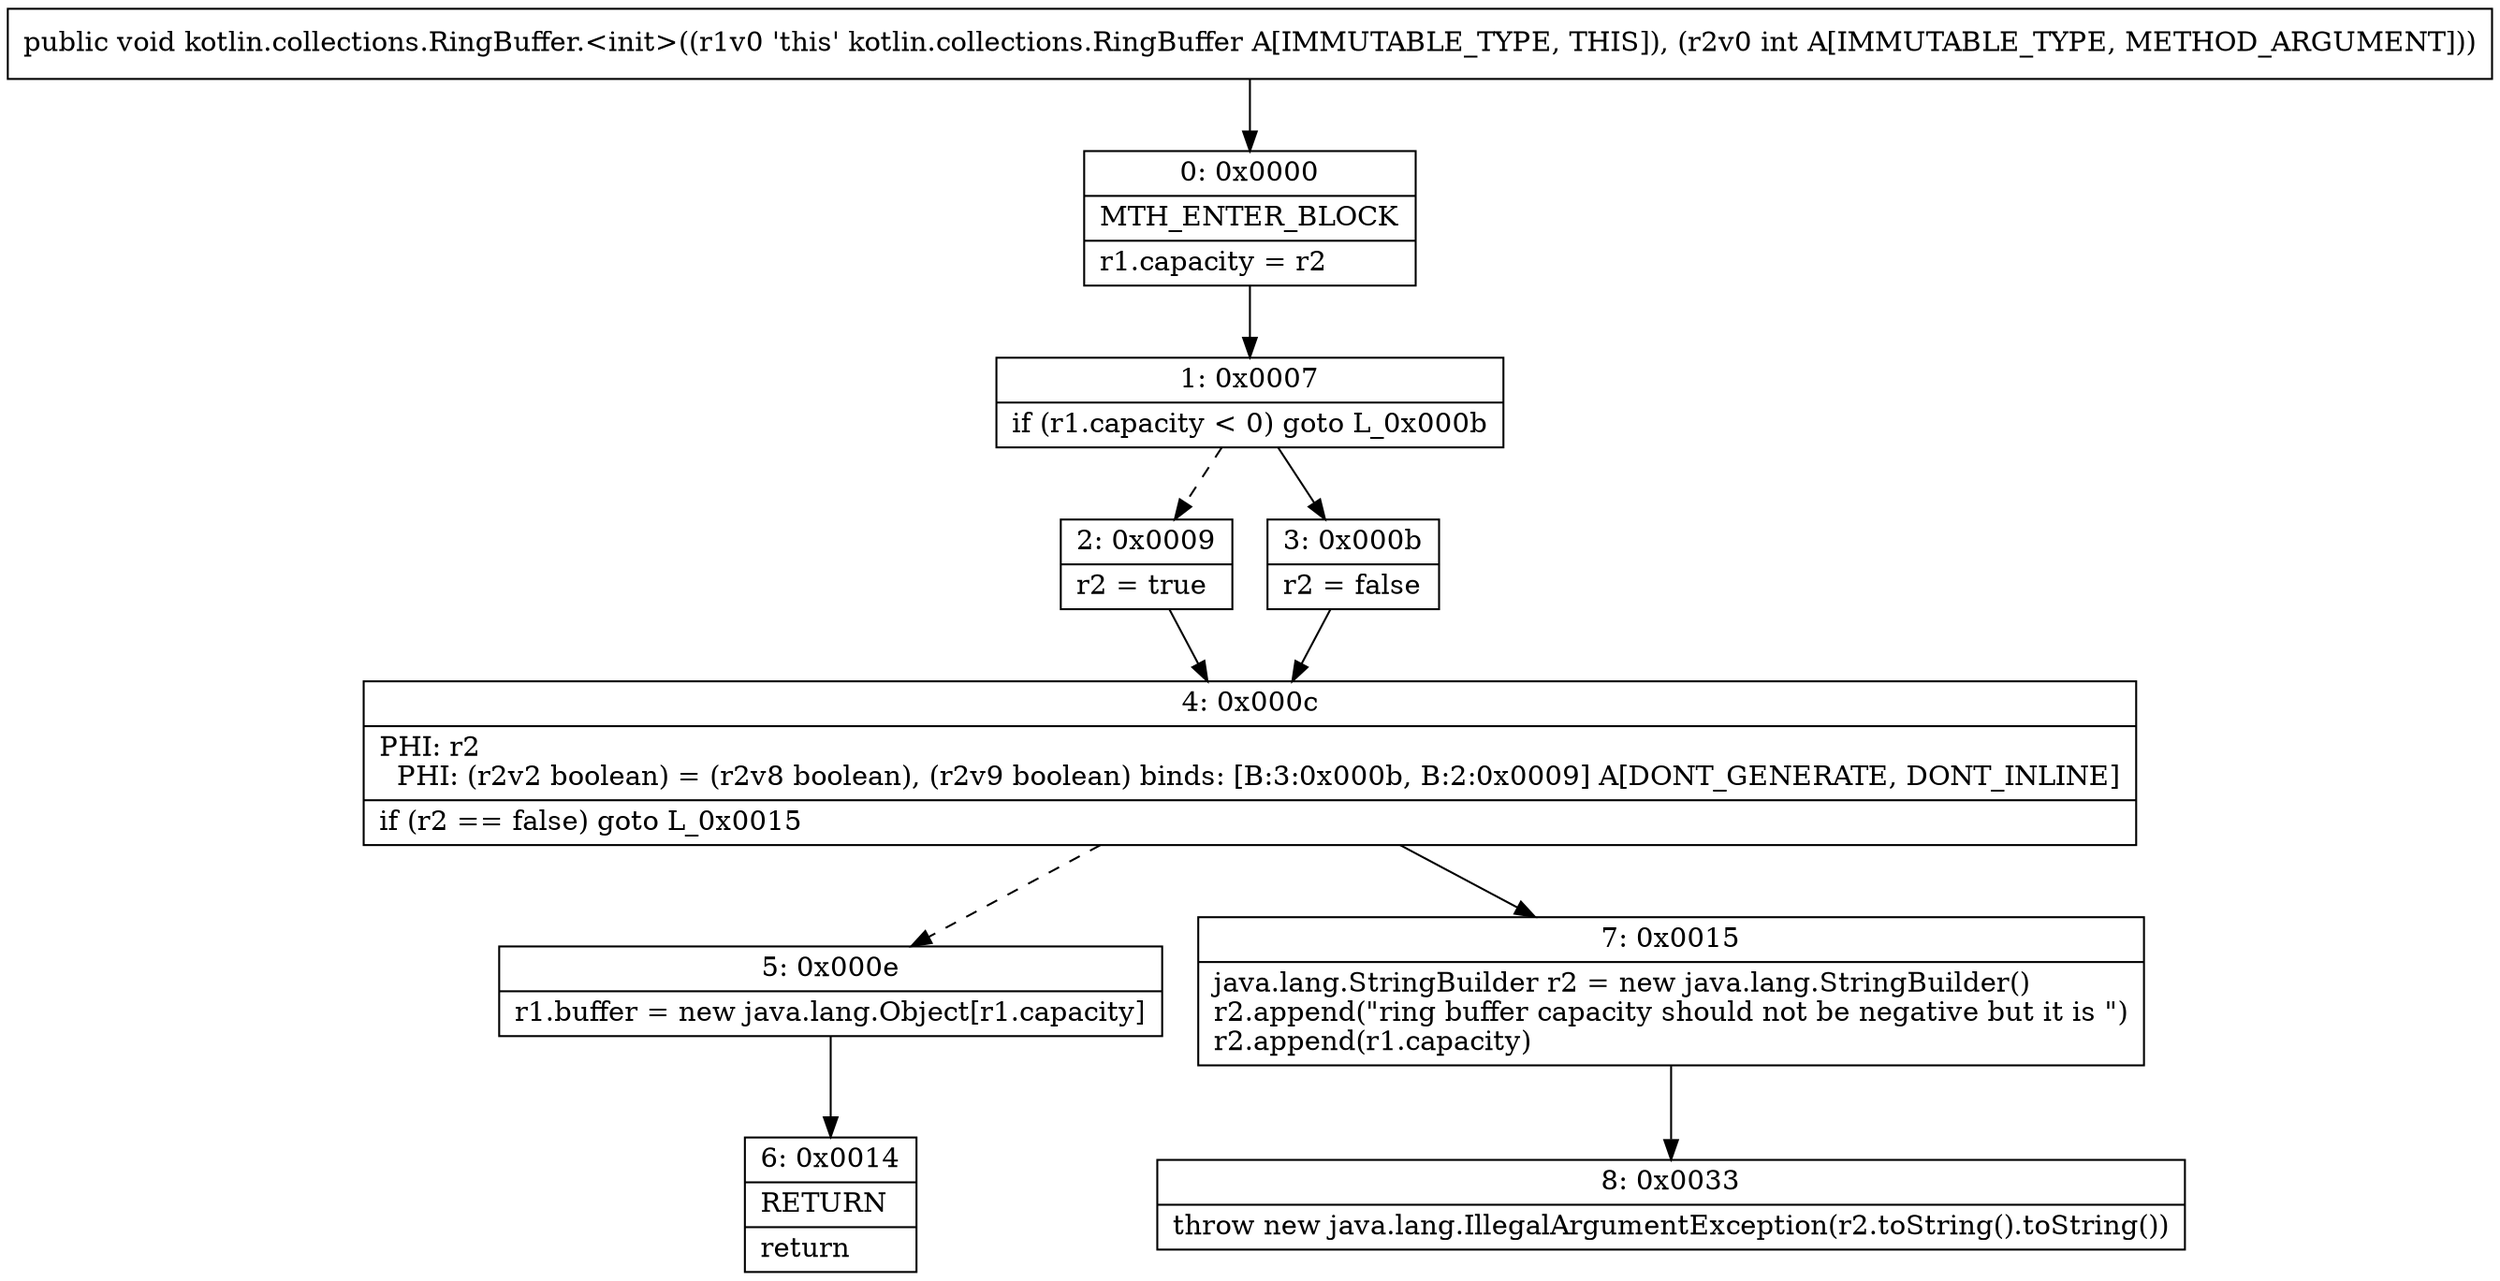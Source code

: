 digraph "CFG forkotlin.collections.RingBuffer.\<init\>(I)V" {
Node_0 [shape=record,label="{0\:\ 0x0000|MTH_ENTER_BLOCK\l|r1.capacity = r2\l}"];
Node_1 [shape=record,label="{1\:\ 0x0007|if (r1.capacity \< 0) goto L_0x000b\l}"];
Node_2 [shape=record,label="{2\:\ 0x0009|r2 = true\l}"];
Node_3 [shape=record,label="{3\:\ 0x000b|r2 = false\l}"];
Node_4 [shape=record,label="{4\:\ 0x000c|PHI: r2 \l  PHI: (r2v2 boolean) = (r2v8 boolean), (r2v9 boolean) binds: [B:3:0x000b, B:2:0x0009] A[DONT_GENERATE, DONT_INLINE]\l|if (r2 == false) goto L_0x0015\l}"];
Node_5 [shape=record,label="{5\:\ 0x000e|r1.buffer = new java.lang.Object[r1.capacity]\l}"];
Node_6 [shape=record,label="{6\:\ 0x0014|RETURN\l|return\l}"];
Node_7 [shape=record,label="{7\:\ 0x0015|java.lang.StringBuilder r2 = new java.lang.StringBuilder()\lr2.append(\"ring buffer capacity should not be negative but it is \")\lr2.append(r1.capacity)\l}"];
Node_8 [shape=record,label="{8\:\ 0x0033|throw new java.lang.IllegalArgumentException(r2.toString().toString())\l}"];
MethodNode[shape=record,label="{public void kotlin.collections.RingBuffer.\<init\>((r1v0 'this' kotlin.collections.RingBuffer A[IMMUTABLE_TYPE, THIS]), (r2v0 int A[IMMUTABLE_TYPE, METHOD_ARGUMENT])) }"];
MethodNode -> Node_0;
Node_0 -> Node_1;
Node_1 -> Node_2[style=dashed];
Node_1 -> Node_3;
Node_2 -> Node_4;
Node_3 -> Node_4;
Node_4 -> Node_5[style=dashed];
Node_4 -> Node_7;
Node_5 -> Node_6;
Node_7 -> Node_8;
}


